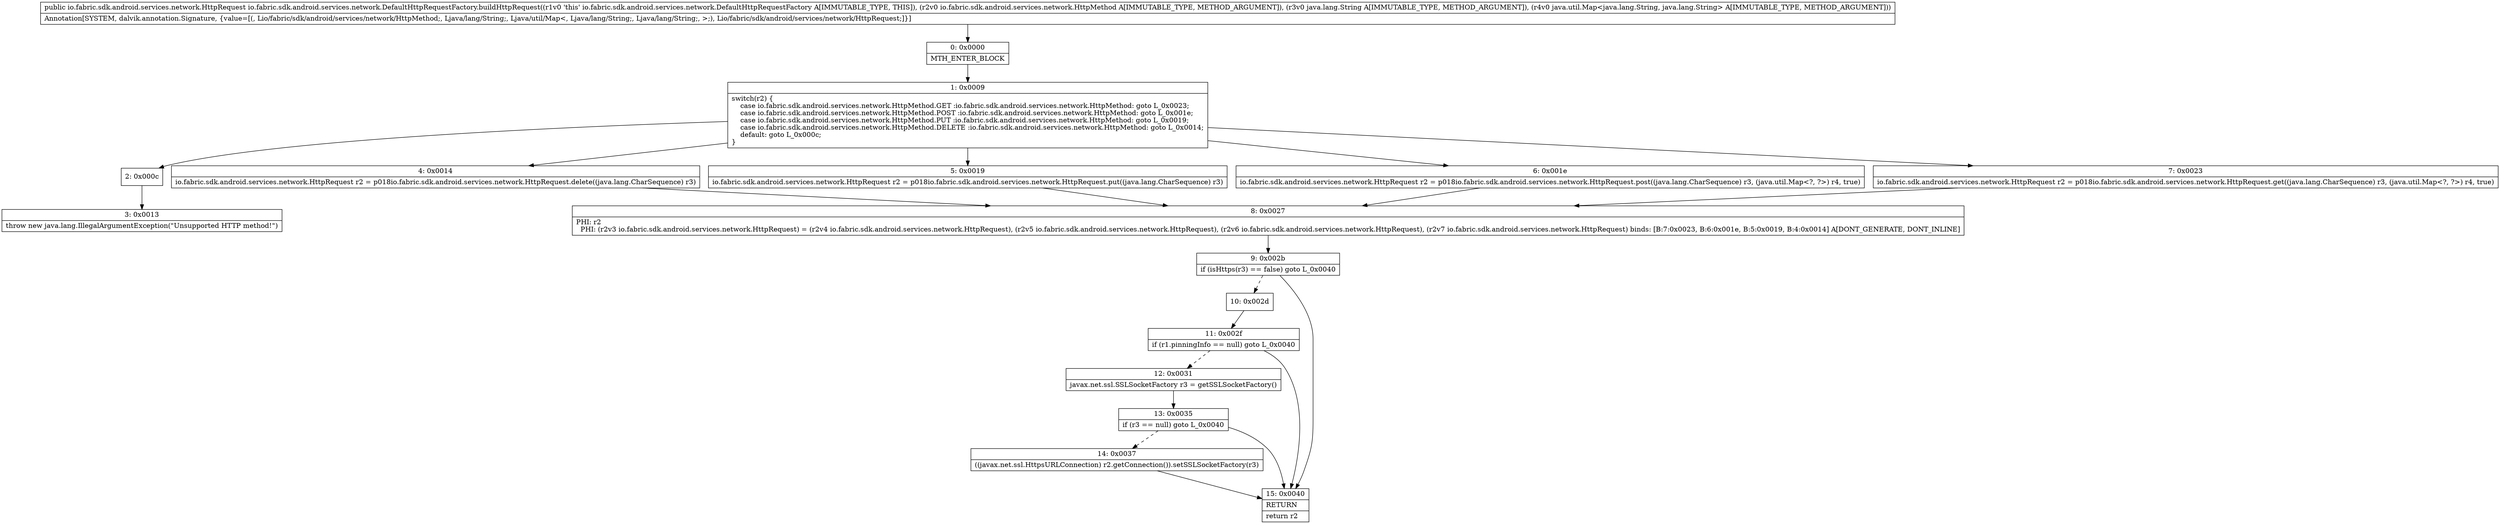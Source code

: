 digraph "CFG forio.fabric.sdk.android.services.network.DefaultHttpRequestFactory.buildHttpRequest(Lio\/fabric\/sdk\/android\/services\/network\/HttpMethod;Ljava\/lang\/String;Ljava\/util\/Map;)Lio\/fabric\/sdk\/android\/services\/network\/HttpRequest;" {
Node_0 [shape=record,label="{0\:\ 0x0000|MTH_ENTER_BLOCK\l}"];
Node_1 [shape=record,label="{1\:\ 0x0009|switch(r2) \{\l    case io.fabric.sdk.android.services.network.HttpMethod.GET :io.fabric.sdk.android.services.network.HttpMethod: goto L_0x0023;\l    case io.fabric.sdk.android.services.network.HttpMethod.POST :io.fabric.sdk.android.services.network.HttpMethod: goto L_0x001e;\l    case io.fabric.sdk.android.services.network.HttpMethod.PUT :io.fabric.sdk.android.services.network.HttpMethod: goto L_0x0019;\l    case io.fabric.sdk.android.services.network.HttpMethod.DELETE :io.fabric.sdk.android.services.network.HttpMethod: goto L_0x0014;\l    default: goto L_0x000c;\l\}\l}"];
Node_2 [shape=record,label="{2\:\ 0x000c}"];
Node_3 [shape=record,label="{3\:\ 0x0013|throw new java.lang.IllegalArgumentException(\"Unsupported HTTP method!\")\l}"];
Node_4 [shape=record,label="{4\:\ 0x0014|io.fabric.sdk.android.services.network.HttpRequest r2 = p018io.fabric.sdk.android.services.network.HttpRequest.delete((java.lang.CharSequence) r3)\l}"];
Node_5 [shape=record,label="{5\:\ 0x0019|io.fabric.sdk.android.services.network.HttpRequest r2 = p018io.fabric.sdk.android.services.network.HttpRequest.put((java.lang.CharSequence) r3)\l}"];
Node_6 [shape=record,label="{6\:\ 0x001e|io.fabric.sdk.android.services.network.HttpRequest r2 = p018io.fabric.sdk.android.services.network.HttpRequest.post((java.lang.CharSequence) r3, (java.util.Map\<?, ?\>) r4, true)\l}"];
Node_7 [shape=record,label="{7\:\ 0x0023|io.fabric.sdk.android.services.network.HttpRequest r2 = p018io.fabric.sdk.android.services.network.HttpRequest.get((java.lang.CharSequence) r3, (java.util.Map\<?, ?\>) r4, true)\l}"];
Node_8 [shape=record,label="{8\:\ 0x0027|PHI: r2 \l  PHI: (r2v3 io.fabric.sdk.android.services.network.HttpRequest) = (r2v4 io.fabric.sdk.android.services.network.HttpRequest), (r2v5 io.fabric.sdk.android.services.network.HttpRequest), (r2v6 io.fabric.sdk.android.services.network.HttpRequest), (r2v7 io.fabric.sdk.android.services.network.HttpRequest) binds: [B:7:0x0023, B:6:0x001e, B:5:0x0019, B:4:0x0014] A[DONT_GENERATE, DONT_INLINE]\l}"];
Node_9 [shape=record,label="{9\:\ 0x002b|if (isHttps(r3) == false) goto L_0x0040\l}"];
Node_10 [shape=record,label="{10\:\ 0x002d}"];
Node_11 [shape=record,label="{11\:\ 0x002f|if (r1.pinningInfo == null) goto L_0x0040\l}"];
Node_12 [shape=record,label="{12\:\ 0x0031|javax.net.ssl.SSLSocketFactory r3 = getSSLSocketFactory()\l}"];
Node_13 [shape=record,label="{13\:\ 0x0035|if (r3 == null) goto L_0x0040\l}"];
Node_14 [shape=record,label="{14\:\ 0x0037|((javax.net.ssl.HttpsURLConnection) r2.getConnection()).setSSLSocketFactory(r3)\l}"];
Node_15 [shape=record,label="{15\:\ 0x0040|RETURN\l|return r2\l}"];
MethodNode[shape=record,label="{public io.fabric.sdk.android.services.network.HttpRequest io.fabric.sdk.android.services.network.DefaultHttpRequestFactory.buildHttpRequest((r1v0 'this' io.fabric.sdk.android.services.network.DefaultHttpRequestFactory A[IMMUTABLE_TYPE, THIS]), (r2v0 io.fabric.sdk.android.services.network.HttpMethod A[IMMUTABLE_TYPE, METHOD_ARGUMENT]), (r3v0 java.lang.String A[IMMUTABLE_TYPE, METHOD_ARGUMENT]), (r4v0 java.util.Map\<java.lang.String, java.lang.String\> A[IMMUTABLE_TYPE, METHOD_ARGUMENT]))  | Annotation[SYSTEM, dalvik.annotation.Signature, \{value=[(, Lio\/fabric\/sdk\/android\/services\/network\/HttpMethod;, Ljava\/lang\/String;, Ljava\/util\/Map\<, Ljava\/lang\/String;, Ljava\/lang\/String;, \>;), Lio\/fabric\/sdk\/android\/services\/network\/HttpRequest;]\}]\l}"];
MethodNode -> Node_0;
Node_0 -> Node_1;
Node_1 -> Node_2;
Node_1 -> Node_4;
Node_1 -> Node_5;
Node_1 -> Node_6;
Node_1 -> Node_7;
Node_2 -> Node_3;
Node_4 -> Node_8;
Node_5 -> Node_8;
Node_6 -> Node_8;
Node_7 -> Node_8;
Node_8 -> Node_9;
Node_9 -> Node_10[style=dashed];
Node_9 -> Node_15;
Node_10 -> Node_11;
Node_11 -> Node_12[style=dashed];
Node_11 -> Node_15;
Node_12 -> Node_13;
Node_13 -> Node_14[style=dashed];
Node_13 -> Node_15;
Node_14 -> Node_15;
}

